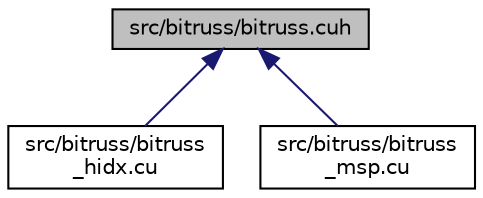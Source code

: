 digraph "src/bitruss/bitruss.cuh"
{
 // LATEX_PDF_SIZE
  edge [fontname="Helvetica",fontsize="10",labelfontname="Helvetica",labelfontsize="10"];
  node [fontname="Helvetica",fontsize="10",shape=record];
  Node1 [label="src/bitruss/bitruss.cuh",height=0.2,width=0.4,color="black", fillcolor="grey75", style="filled", fontcolor="black",tooltip="Header file for Bitruss algorithms."];
  Node1 -> Node2 [dir="back",color="midnightblue",fontsize="10",style="solid",fontname="Helvetica"];
  Node2 [label="src/bitruss/bitruss\l_hidx.cu",height=0.2,width=0.4,color="black", fillcolor="white", style="filled",URL="$bitruss__hidx_8cu.html",tooltip="Header file for Bitruss algorithms with h-index."];
  Node1 -> Node3 [dir="back",color="midnightblue",fontsize="10",style="solid",fontname="Helvetica"];
  Node3 [label="src/bitruss/bitruss\l_msp.cu",height=0.2,width=0.4,color="black", fillcolor="white", style="filled",URL="$bitruss__msp_8cu.html",tooltip="Header file for Bitruss algorithms with peeling approach."];
}
